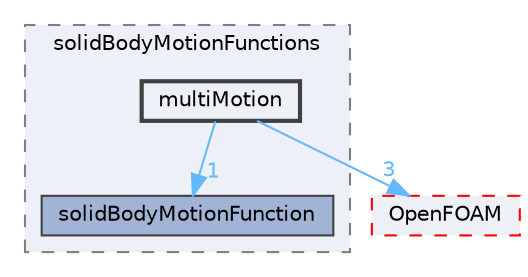 digraph "src/dynamicMesh/motionSolvers/displacement/solidBody/solidBodyMotionFunctions/multiMotion"
{
 // LATEX_PDF_SIZE
  bgcolor="transparent";
  edge [fontname=Helvetica,fontsize=10,labelfontname=Helvetica,labelfontsize=10];
  node [fontname=Helvetica,fontsize=10,shape=box,height=0.2,width=0.4];
  compound=true
  subgraph clusterdir_17918cf578b0e3a881db7ca0eb350e2a {
    graph [ bgcolor="#edf0f7", pencolor="grey50", label="solidBodyMotionFunctions", fontname=Helvetica,fontsize=10 style="filled,dashed", URL="dir_17918cf578b0e3a881db7ca0eb350e2a.html",tooltip=""]
  dir_70d60a22e37084e58575aa2cdaed0808 [label="solidBodyMotionFunction", fillcolor="#a2b4d6", color="grey25", style="filled", URL="dir_70d60a22e37084e58575aa2cdaed0808.html",tooltip=""];
  dir_6877870331abdd7eafe06c6796c50256 [label="multiMotion", fillcolor="#edf0f7", color="grey25", style="filled,bold", URL="dir_6877870331abdd7eafe06c6796c50256.html",tooltip=""];
  }
  dir_c5473ff19b20e6ec4dfe5c310b3778a8 [label="OpenFOAM", fillcolor="#edf0f7", color="red", style="filled,dashed", URL="dir_c5473ff19b20e6ec4dfe5c310b3778a8.html",tooltip=""];
  dir_6877870331abdd7eafe06c6796c50256->dir_70d60a22e37084e58575aa2cdaed0808 [headlabel="1", labeldistance=1.5 headhref="dir_002479_003624.html" href="dir_002479_003624.html" color="steelblue1" fontcolor="steelblue1"];
  dir_6877870331abdd7eafe06c6796c50256->dir_c5473ff19b20e6ec4dfe5c310b3778a8 [headlabel="3", labeldistance=1.5 headhref="dir_002479_002695.html" href="dir_002479_002695.html" color="steelblue1" fontcolor="steelblue1"];
}
